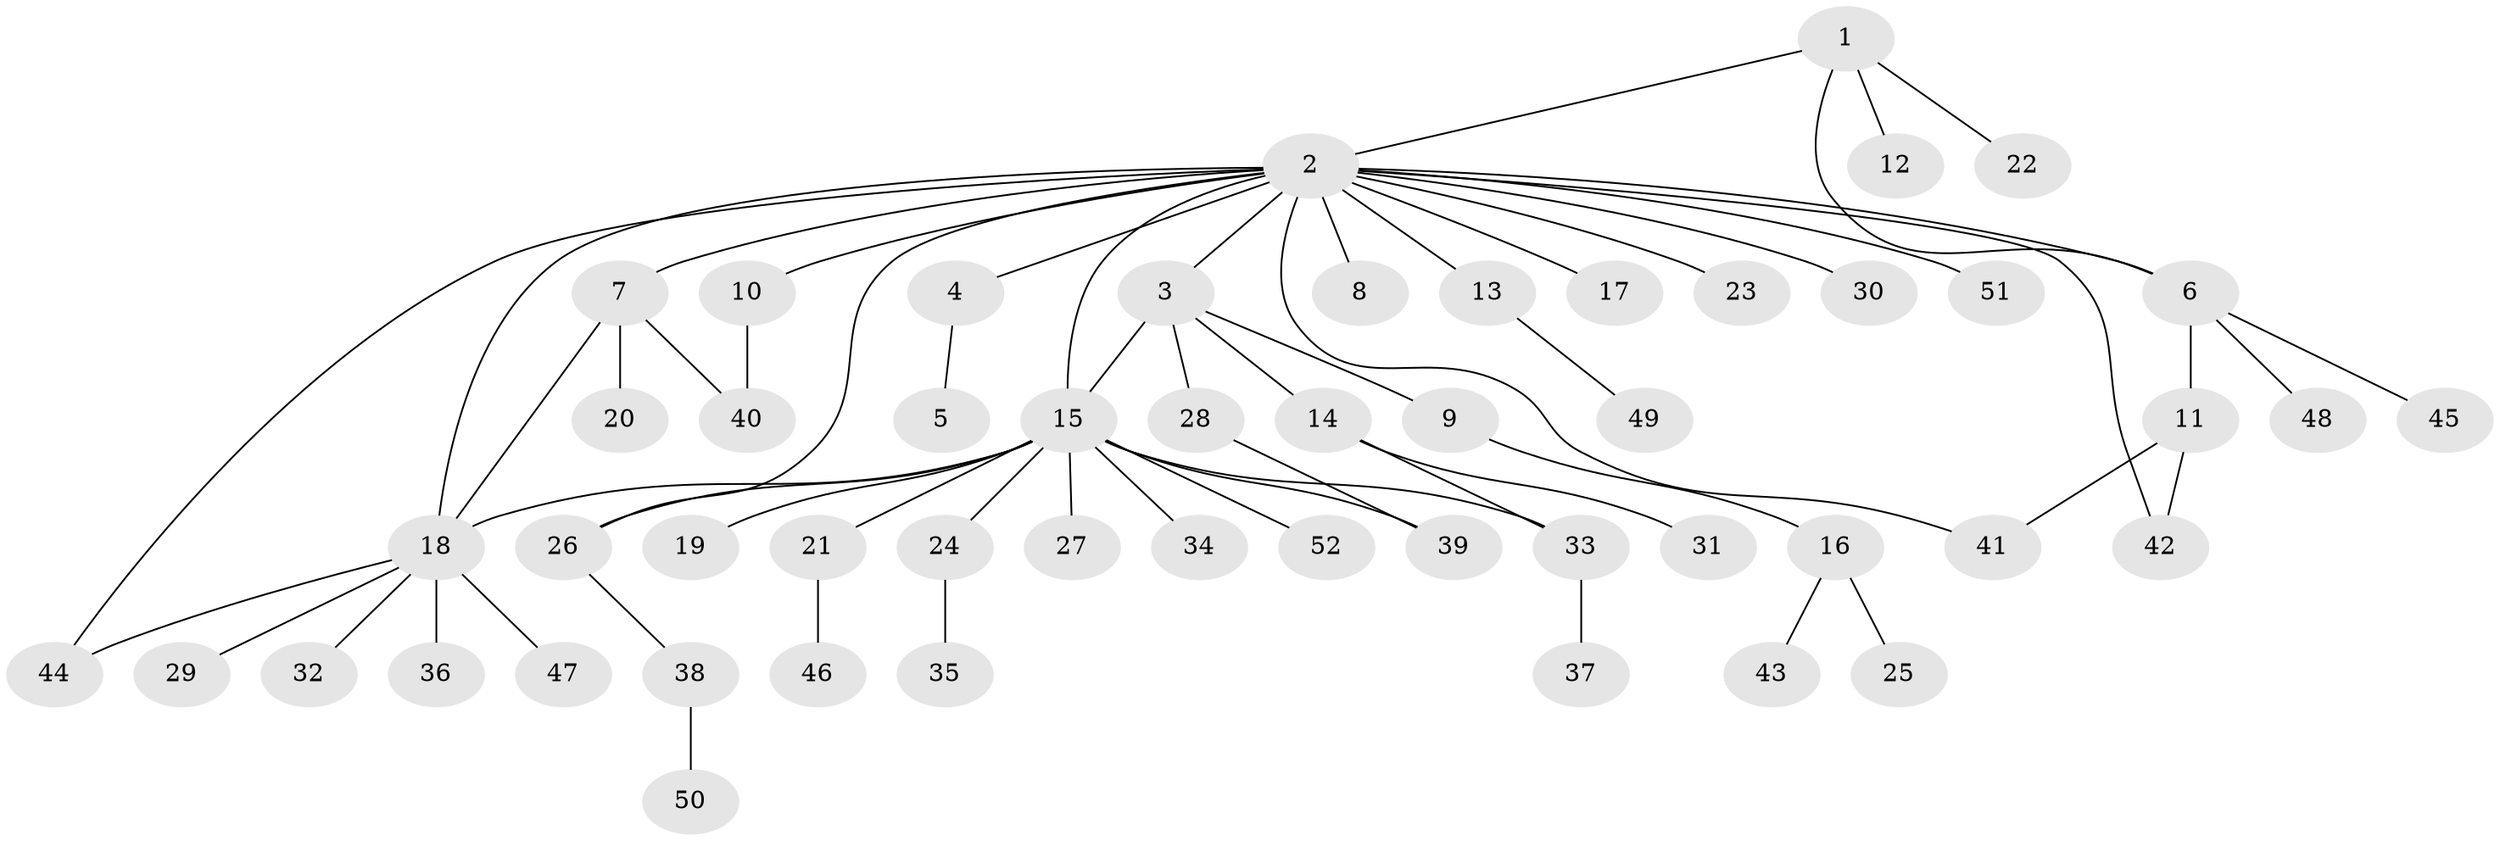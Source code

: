 // coarse degree distribution, {2: 0.24324324324324326, 17: 0.02702702702702703, 6: 0.02702702702702703, 1: 0.6216216216216216, 3: 0.02702702702702703, 12: 0.02702702702702703, 7: 0.02702702702702703}
// Generated by graph-tools (version 1.1) at 2025/23/03/03/25 07:23:52]
// undirected, 52 vertices, 62 edges
graph export_dot {
graph [start="1"]
  node [color=gray90,style=filled];
  1;
  2;
  3;
  4;
  5;
  6;
  7;
  8;
  9;
  10;
  11;
  12;
  13;
  14;
  15;
  16;
  17;
  18;
  19;
  20;
  21;
  22;
  23;
  24;
  25;
  26;
  27;
  28;
  29;
  30;
  31;
  32;
  33;
  34;
  35;
  36;
  37;
  38;
  39;
  40;
  41;
  42;
  43;
  44;
  45;
  46;
  47;
  48;
  49;
  50;
  51;
  52;
  1 -- 2;
  1 -- 6;
  1 -- 12;
  1 -- 22;
  2 -- 3;
  2 -- 4;
  2 -- 6;
  2 -- 7;
  2 -- 8;
  2 -- 10;
  2 -- 13;
  2 -- 15;
  2 -- 17;
  2 -- 18;
  2 -- 23;
  2 -- 26;
  2 -- 30;
  2 -- 41;
  2 -- 42;
  2 -- 44;
  2 -- 51;
  3 -- 9;
  3 -- 14;
  3 -- 15;
  3 -- 28;
  4 -- 5;
  6 -- 11;
  6 -- 45;
  6 -- 48;
  7 -- 18;
  7 -- 20;
  7 -- 40;
  9 -- 16;
  10 -- 40;
  11 -- 41;
  11 -- 42;
  13 -- 49;
  14 -- 31;
  14 -- 33;
  15 -- 18;
  15 -- 19;
  15 -- 21;
  15 -- 24;
  15 -- 26;
  15 -- 27;
  15 -- 33;
  15 -- 34;
  15 -- 39;
  15 -- 52;
  16 -- 25;
  16 -- 43;
  18 -- 29;
  18 -- 32;
  18 -- 36;
  18 -- 44;
  18 -- 47;
  21 -- 46;
  24 -- 35;
  26 -- 38;
  28 -- 39;
  33 -- 37;
  38 -- 50;
}
